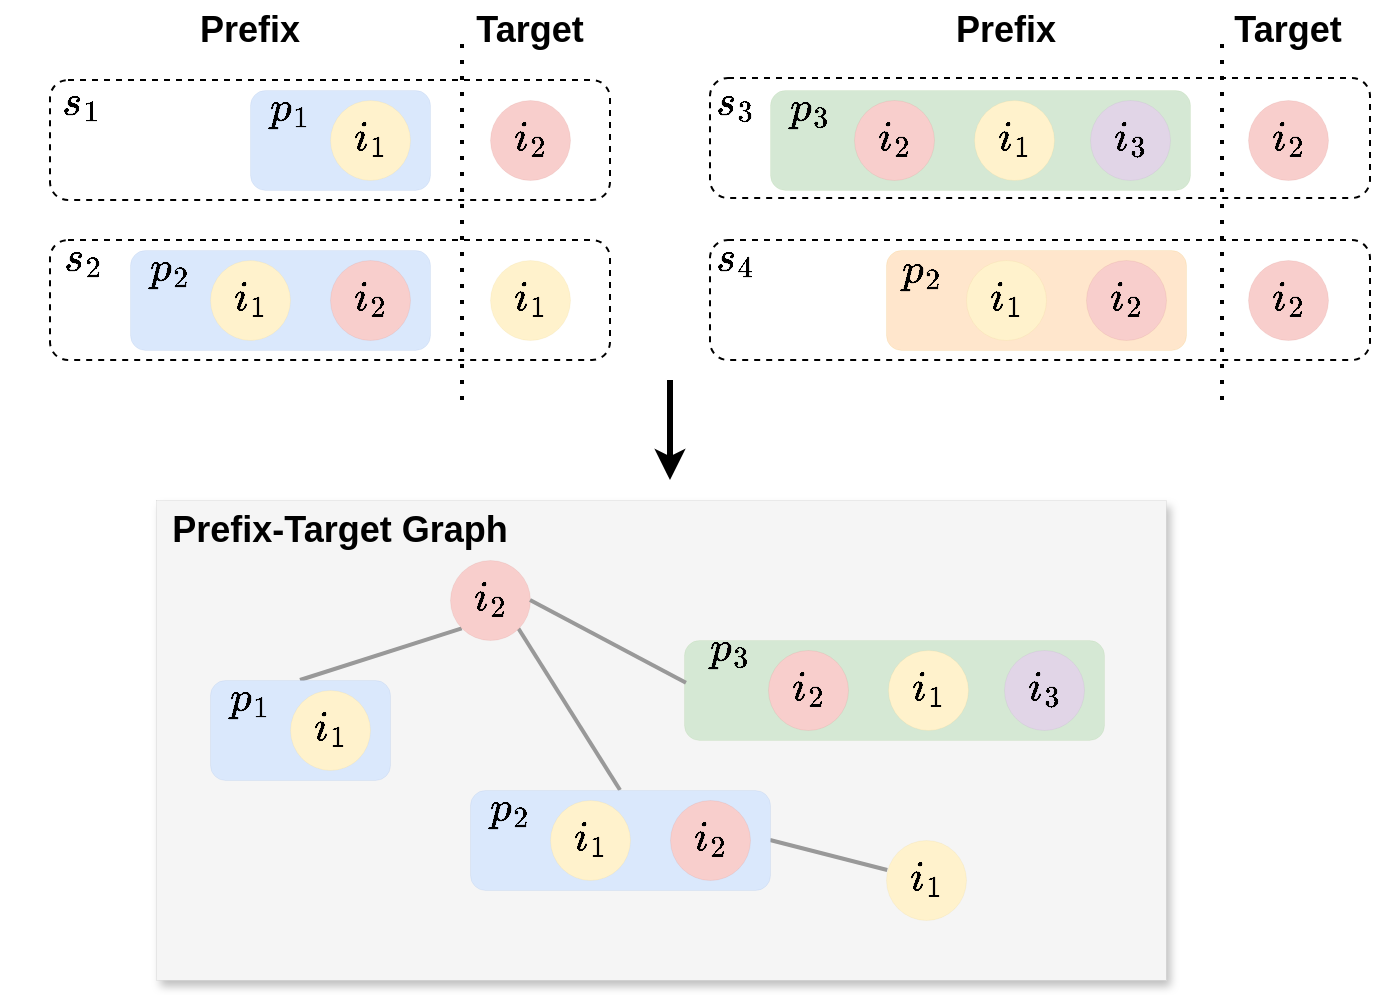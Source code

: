 <mxfile version="24.8.6">
  <diagram name="第 1 页" id="IkmMO6KevHVtfv6XxaZU">
    <mxGraphModel dx="1554" dy="827" grid="1" gridSize="10" guides="1" tooltips="1" connect="1" arrows="1" fold="1" page="1" pageScale="1" pageWidth="827" pageHeight="1169" math="1" shadow="0">
      <root>
        <mxCell id="0" />
        <mxCell id="1" parent="0" />
        <mxCell id="avWhvrWlLQZWeO5Rh4e9-57" value="" style="rounded=0;whiteSpace=wrap;html=1;fillColor=#f5f5f5;fontColor=#333333;strokeColor=#666666;strokeWidth=0;shadow=1;" vertex="1" parent="1">
          <mxGeometry x="173" y="640" width="505" height="240" as="geometry" />
        </mxCell>
        <mxCell id="avWhvrWlLQZWeO5Rh4e9-28" value="" style="rounded=1;whiteSpace=wrap;html=1;dashed=1;" vertex="1" parent="1">
          <mxGeometry x="450" y="429" width="330" height="60" as="geometry" />
        </mxCell>
        <mxCell id="avWhvrWlLQZWeO5Rh4e9-27" value="" style="rounded=1;whiteSpace=wrap;html=1;dashed=1;" vertex="1" parent="1">
          <mxGeometry x="450" y="510" width="330" height="60" as="geometry" />
        </mxCell>
        <mxCell id="avWhvrWlLQZWeO5Rh4e9-13" value="" style="rounded=1;whiteSpace=wrap;html=1;dashed=1;" vertex="1" parent="1">
          <mxGeometry x="120" y="510" width="280" height="60" as="geometry" />
        </mxCell>
        <mxCell id="avWhvrWlLQZWeO5Rh4e9-4" value="" style="rounded=1;whiteSpace=wrap;html=1;dashed=1;" vertex="1" parent="1">
          <mxGeometry x="120" y="430" width="280" height="60" as="geometry" />
        </mxCell>
        <mxCell id="avWhvrWlLQZWeO5Rh4e9-5" value="" style="rounded=1;whiteSpace=wrap;html=1;strokeWidth=0;fillColor=#dae8fc;strokeColor=#6c8ebf;" vertex="1" parent="1">
          <mxGeometry x="220" y="435" width="90" height="50" as="geometry" />
        </mxCell>
        <mxCell id="avWhvrWlLQZWeO5Rh4e9-1" value="&lt;font style=&quot;font-size: 18px;&quot;&gt;$$i_{1}$$&lt;/font&gt;" style="ellipse;whiteSpace=wrap;html=1;aspect=fixed;strokeWidth=0;fillColor=#fff2cc;strokeColor=#d6b656;" vertex="1" parent="1">
          <mxGeometry x="260" y="440" width="40" height="40" as="geometry" />
        </mxCell>
        <mxCell id="avWhvrWlLQZWeO5Rh4e9-6" value="&lt;font style=&quot;font-size: 18px;&quot;&gt;$$p_{1}$$&lt;/font&gt;" style="text;strokeColor=none;align=center;fillColor=none;html=1;verticalAlign=middle;whiteSpace=wrap;rounded=0;" vertex="1" parent="1">
          <mxGeometry x="210" y="430" width="60" height="30" as="geometry" />
        </mxCell>
        <mxCell id="avWhvrWlLQZWeO5Rh4e9-9" value="" style="rounded=1;whiteSpace=wrap;html=1;strokeWidth=0;fillColor=#dae8fc;strokeColor=#6c8ebf;" vertex="1" parent="1">
          <mxGeometry x="160" y="515" width="150" height="50" as="geometry" />
        </mxCell>
        <mxCell id="avWhvrWlLQZWeO5Rh4e9-8" value="&lt;font style=&quot;font-size: 18px;&quot;&gt;$$i_{1}$$&lt;/font&gt;" style="ellipse;whiteSpace=wrap;html=1;aspect=fixed;strokeWidth=0;fillColor=#fff2cc;strokeColor=#d6b656;" vertex="1" parent="1">
          <mxGeometry x="200" y="520" width="40" height="40" as="geometry" />
        </mxCell>
        <mxCell id="avWhvrWlLQZWeO5Rh4e9-2" value="&lt;font style=&quot;font-size: 18px;&quot;&gt;$$i_{2}$$&lt;/font&gt;" style="ellipse;whiteSpace=wrap;html=1;aspect=fixed;strokeColor=#b85450;strokeWidth=0;align=center;verticalAlign=middle;fontFamily=Helvetica;fontSize=12;fillColor=#f8cecc;" vertex="1" parent="1">
          <mxGeometry x="260" y="520" width="40" height="40" as="geometry" />
        </mxCell>
        <mxCell id="avWhvrWlLQZWeO5Rh4e9-10" value="&lt;font style=&quot;font-size: 18px;&quot;&gt;$$p_{2}$$&lt;/font&gt;" style="text;strokeColor=none;align=center;fillColor=none;html=1;verticalAlign=middle;whiteSpace=wrap;rounded=0;" vertex="1" parent="1">
          <mxGeometry x="150" y="510" width="60" height="30" as="geometry" />
        </mxCell>
        <mxCell id="avWhvrWlLQZWeO5Rh4e9-11" value="&lt;font style=&quot;font-size: 18px;&quot;&gt;$$i_{1}$$&lt;/font&gt;" style="ellipse;whiteSpace=wrap;html=1;aspect=fixed;strokeWidth=0;fillColor=#fff2cc;strokeColor=#d6b656;" vertex="1" parent="1">
          <mxGeometry x="340" y="520" width="40" height="40" as="geometry" />
        </mxCell>
        <mxCell id="avWhvrWlLQZWeO5Rh4e9-12" value="&lt;font style=&quot;font-size: 18px;&quot;&gt;$$i_{2}$$&lt;/font&gt;" style="ellipse;whiteSpace=wrap;html=1;aspect=fixed;strokeColor=#b85450;strokeWidth=0;align=center;verticalAlign=middle;fontFamily=Helvetica;fontSize=12;fillColor=#f8cecc;" vertex="1" parent="1">
          <mxGeometry x="340" y="440" width="40" height="40" as="geometry" />
        </mxCell>
        <mxCell id="avWhvrWlLQZWeO5Rh4e9-14" value="&lt;font style=&quot;font-size: 18px;&quot;&gt;$$s_{1}$$&lt;/font&gt;" style="text;strokeColor=none;align=center;fillColor=none;html=1;verticalAlign=middle;whiteSpace=wrap;rounded=0;" vertex="1" parent="1">
          <mxGeometry x="106" y="427" width="60" height="30" as="geometry" />
        </mxCell>
        <mxCell id="avWhvrWlLQZWeO5Rh4e9-15" value="&lt;font style=&quot;font-size: 18px;&quot;&gt;$$s_{2}$$&lt;/font&gt;" style="text;strokeColor=none;align=center;fillColor=none;html=1;verticalAlign=middle;whiteSpace=wrap;rounded=0;" vertex="1" parent="1">
          <mxGeometry x="107" y="505" width="60" height="30" as="geometry" />
        </mxCell>
        <mxCell id="avWhvrWlLQZWeO5Rh4e9-16" value="" style="rounded=1;whiteSpace=wrap;html=1;strokeWidth=0;fillColor=#d5e8d4;strokeColor=#82b366;" vertex="1" parent="1">
          <mxGeometry x="480" y="435" width="210" height="50" as="geometry" />
        </mxCell>
        <mxCell id="avWhvrWlLQZWeO5Rh4e9-17" value="&lt;font style=&quot;font-size: 18px;&quot;&gt;$$i_{1}$$&lt;/font&gt;" style="ellipse;whiteSpace=wrap;html=1;aspect=fixed;strokeWidth=0;fillColor=#fff2cc;strokeColor=#d6b656;" vertex="1" parent="1">
          <mxGeometry x="582" y="440" width="40" height="40" as="geometry" />
        </mxCell>
        <mxCell id="avWhvrWlLQZWeO5Rh4e9-18" value="&lt;font style=&quot;font-size: 18px;&quot;&gt;$$i_{2}$$&lt;/font&gt;" style="ellipse;whiteSpace=wrap;html=1;aspect=fixed;strokeColor=#b85450;strokeWidth=0;align=center;verticalAlign=middle;fontFamily=Helvetica;fontSize=12;fillColor=#f8cecc;" vertex="1" parent="1">
          <mxGeometry x="522" y="440" width="40" height="40" as="geometry" />
        </mxCell>
        <mxCell id="avWhvrWlLQZWeO5Rh4e9-19" value="&lt;font style=&quot;font-size: 18px;&quot;&gt;$$p_{3}$$&lt;/font&gt;" style="text;strokeColor=none;align=center;fillColor=none;html=1;verticalAlign=middle;whiteSpace=wrap;rounded=0;" vertex="1" parent="1">
          <mxGeometry x="470" y="430" width="60" height="30" as="geometry" />
        </mxCell>
        <mxCell id="avWhvrWlLQZWeO5Rh4e9-3" value="&lt;font style=&quot;font-size: 18px;&quot;&gt;$$i_{3}$$&lt;/font&gt;" style="ellipse;whiteSpace=wrap;html=1;aspect=fixed;strokeColor=#9673a6;strokeWidth=0;align=center;verticalAlign=middle;fontFamily=Helvetica;fontSize=12;fillColor=#e1d5e7;" vertex="1" parent="1">
          <mxGeometry x="640" y="440" width="40" height="40" as="geometry" />
        </mxCell>
        <mxCell id="avWhvrWlLQZWeO5Rh4e9-21" value="" style="rounded=1;whiteSpace=wrap;html=1;strokeWidth=0;fillColor=#ffe6cc;strokeColor=#d79b00;" vertex="1" parent="1">
          <mxGeometry x="538" y="515" width="150" height="50" as="geometry" />
        </mxCell>
        <mxCell id="avWhvrWlLQZWeO5Rh4e9-22" value="&lt;font style=&quot;font-size: 18px;&quot;&gt;$$i_{1}$$&lt;/font&gt;" style="ellipse;whiteSpace=wrap;html=1;aspect=fixed;strokeWidth=0;fillColor=#fff2cc;strokeColor=#d6b656;" vertex="1" parent="1">
          <mxGeometry x="578" y="520" width="40" height="40" as="geometry" />
        </mxCell>
        <mxCell id="avWhvrWlLQZWeO5Rh4e9-23" value="&lt;font style=&quot;font-size: 18px;&quot;&gt;$$i_{2}$$&lt;/font&gt;" style="ellipse;whiteSpace=wrap;html=1;aspect=fixed;strokeColor=#b85450;strokeWidth=0;align=center;verticalAlign=middle;fontFamily=Helvetica;fontSize=12;fillColor=#f8cecc;" vertex="1" parent="1">
          <mxGeometry x="638" y="520" width="40" height="40" as="geometry" />
        </mxCell>
        <mxCell id="avWhvrWlLQZWeO5Rh4e9-24" value="&lt;font style=&quot;font-size: 18px;&quot;&gt;$$p_{2}$$&lt;/font&gt;" style="text;strokeColor=none;align=center;fillColor=none;html=1;verticalAlign=middle;whiteSpace=wrap;rounded=0;" vertex="1" parent="1">
          <mxGeometry x="526" y="511" width="60" height="30" as="geometry" />
        </mxCell>
        <mxCell id="avWhvrWlLQZWeO5Rh4e9-25" value="&lt;font style=&quot;font-size: 18px;&quot;&gt;$$i_{2}$$&lt;/font&gt;" style="ellipse;whiteSpace=wrap;html=1;aspect=fixed;strokeColor=#b85450;strokeWidth=0;align=center;verticalAlign=middle;fontFamily=Helvetica;fontSize=12;fillColor=#f8cecc;" vertex="1" parent="1">
          <mxGeometry x="719" y="440" width="40" height="40" as="geometry" />
        </mxCell>
        <mxCell id="avWhvrWlLQZWeO5Rh4e9-26" value="&lt;font style=&quot;font-size: 18px;&quot;&gt;$$i_{2}$$&lt;/font&gt;" style="ellipse;whiteSpace=wrap;html=1;aspect=fixed;strokeColor=#b85450;strokeWidth=0;align=center;verticalAlign=middle;fontFamily=Helvetica;fontSize=12;fillColor=#f8cecc;" vertex="1" parent="1">
          <mxGeometry x="719" y="520" width="40" height="40" as="geometry" />
        </mxCell>
        <mxCell id="avWhvrWlLQZWeO5Rh4e9-29" value="&lt;font style=&quot;font-size: 18px;&quot;&gt;$$s_{3}$$&lt;/font&gt;" style="text;strokeColor=none;align=center;fillColor=none;html=1;verticalAlign=middle;whiteSpace=wrap;rounded=0;" vertex="1" parent="1">
          <mxGeometry x="433" y="427" width="60" height="30" as="geometry" />
        </mxCell>
        <mxCell id="avWhvrWlLQZWeO5Rh4e9-30" value="&lt;font style=&quot;font-size: 18px;&quot;&gt;$$s_{4}$$&lt;/font&gt;" style="text;strokeColor=none;align=center;fillColor=none;html=1;verticalAlign=middle;whiteSpace=wrap;rounded=0;" vertex="1" parent="1">
          <mxGeometry x="433" y="505" width="60" height="30" as="geometry" />
        </mxCell>
        <mxCell id="avWhvrWlLQZWeO5Rh4e9-31" value="" style="endArrow=none;dashed=1;html=1;dashPattern=1 3;strokeWidth=2;rounded=0;" edge="1" parent="1">
          <mxGeometry width="50" height="50" relative="1" as="geometry">
            <mxPoint x="326" y="590" as="sourcePoint" />
            <mxPoint x="326" y="410" as="targetPoint" />
          </mxGeometry>
        </mxCell>
        <mxCell id="avWhvrWlLQZWeO5Rh4e9-32" value="&lt;font style=&quot;font-size: 18px;&quot;&gt;&lt;b&gt;Prefix&lt;/b&gt;&lt;/font&gt;" style="text;strokeColor=none;align=center;fillColor=none;html=1;verticalAlign=middle;whiteSpace=wrap;rounded=0;" vertex="1" parent="1">
          <mxGeometry x="190" y="390" width="60" height="30" as="geometry" />
        </mxCell>
        <mxCell id="avWhvrWlLQZWeO5Rh4e9-33" value="&lt;font style=&quot;font-size: 18px;&quot;&gt;&lt;b&gt;Target&lt;/b&gt;&lt;/font&gt;" style="text;strokeColor=none;align=center;fillColor=none;html=1;verticalAlign=middle;whiteSpace=wrap;rounded=0;" vertex="1" parent="1">
          <mxGeometry x="330" y="390" width="60" height="30" as="geometry" />
        </mxCell>
        <mxCell id="avWhvrWlLQZWeO5Rh4e9-34" value="&lt;font style=&quot;font-size: 18px;&quot;&gt;&lt;b&gt;Prefix&lt;/b&gt;&lt;/font&gt;" style="text;strokeColor=none;align=center;fillColor=none;html=1;verticalAlign=middle;whiteSpace=wrap;rounded=0;" vertex="1" parent="1">
          <mxGeometry x="568" y="390" width="60" height="30" as="geometry" />
        </mxCell>
        <mxCell id="avWhvrWlLQZWeO5Rh4e9-35" value="&lt;font style=&quot;font-size: 18px;&quot;&gt;&lt;b&gt;Target&lt;/b&gt;&lt;/font&gt;" style="text;strokeColor=none;align=center;fillColor=none;html=1;verticalAlign=middle;whiteSpace=wrap;rounded=0;" vertex="1" parent="1">
          <mxGeometry x="709" y="390" width="60" height="30" as="geometry" />
        </mxCell>
        <mxCell id="avWhvrWlLQZWeO5Rh4e9-36" value="" style="endArrow=none;dashed=1;html=1;rounded=0;dashPattern=1 3;strokeColor=default;strokeWidth=2;align=center;verticalAlign=middle;fontFamily=Helvetica;fontSize=11;fontColor=default;labelBackgroundColor=default;" edge="1" parent="1">
          <mxGeometry width="50" height="50" relative="1" as="geometry">
            <mxPoint x="706" y="590" as="sourcePoint" />
            <mxPoint x="706" y="410" as="targetPoint" />
          </mxGeometry>
        </mxCell>
        <mxCell id="avWhvrWlLQZWeO5Rh4e9-38" value="" style="edgeStyle=none;orthogonalLoop=1;jettySize=auto;html=1;rounded=0;strokeWidth=3;" edge="1" parent="1">
          <mxGeometry width="80" relative="1" as="geometry">
            <mxPoint x="430" y="580" as="sourcePoint" />
            <mxPoint x="430" y="630" as="targetPoint" />
            <Array as="points" />
          </mxGeometry>
        </mxCell>
        <mxCell id="avWhvrWlLQZWeO5Rh4e9-53" style="rounded=0;orthogonalLoop=1;jettySize=auto;html=1;exitX=0;exitY=1;exitDx=0;exitDy=0;entryX=0.5;entryY=0;entryDx=0;entryDy=0;startArrow=none;startFill=0;endArrow=none;endFill=0;strokeWidth=2;strokeColor=#999999;" edge="1" parent="1" source="avWhvrWlLQZWeO5Rh4e9-39" target="avWhvrWlLQZWeO5Rh4e9-50">
          <mxGeometry relative="1" as="geometry" />
        </mxCell>
        <mxCell id="avWhvrWlLQZWeO5Rh4e9-55" style="rounded=0;orthogonalLoop=1;jettySize=auto;html=1;exitX=1;exitY=1;exitDx=0;exitDy=0;entryX=0.5;entryY=0;entryDx=0;entryDy=0;strokeColor=#999999;strokeWidth=2;align=center;verticalAlign=middle;fontFamily=Helvetica;fontSize=11;fontColor=default;labelBackgroundColor=default;startArrow=none;startFill=0;endArrow=none;endFill=0;" edge="1" parent="1" source="avWhvrWlLQZWeO5Rh4e9-39" target="avWhvrWlLQZWeO5Rh4e9-45">
          <mxGeometry relative="1" as="geometry" />
        </mxCell>
        <mxCell id="avWhvrWlLQZWeO5Rh4e9-39" value="&lt;font style=&quot;font-size: 18px;&quot;&gt;$$i_{2}$$&lt;/font&gt;" style="ellipse;whiteSpace=wrap;html=1;aspect=fixed;strokeColor=#b85450;strokeWidth=0;align=center;verticalAlign=middle;fontFamily=Helvetica;fontSize=12;fillColor=#f8cecc;" vertex="1" parent="1">
          <mxGeometry x="320" y="670" width="40" height="40" as="geometry" />
        </mxCell>
        <mxCell id="avWhvrWlLQZWeO5Rh4e9-40" value="" style="rounded=1;whiteSpace=wrap;html=1;strokeWidth=0;fillColor=#d5e8d4;strokeColor=#82b366;" vertex="1" parent="1">
          <mxGeometry x="437" y="710" width="210" height="50" as="geometry" />
        </mxCell>
        <mxCell id="avWhvrWlLQZWeO5Rh4e9-41" value="&lt;font style=&quot;font-size: 18px;&quot;&gt;$$i_{1}$$&lt;/font&gt;" style="ellipse;whiteSpace=wrap;html=1;aspect=fixed;strokeWidth=0;fillColor=#fff2cc;strokeColor=#d6b656;" vertex="1" parent="1">
          <mxGeometry x="539" y="715" width="40" height="40" as="geometry" />
        </mxCell>
        <mxCell id="avWhvrWlLQZWeO5Rh4e9-42" value="&lt;font style=&quot;font-size: 18px;&quot;&gt;$$i_{2}$$&lt;/font&gt;" style="ellipse;whiteSpace=wrap;html=1;aspect=fixed;strokeColor=#b85450;strokeWidth=0;align=center;verticalAlign=middle;fontFamily=Helvetica;fontSize=12;fillColor=#f8cecc;" vertex="1" parent="1">
          <mxGeometry x="479" y="715" width="40" height="40" as="geometry" />
        </mxCell>
        <mxCell id="avWhvrWlLQZWeO5Rh4e9-43" value="&lt;font style=&quot;font-size: 18px;&quot;&gt;$$i_{3}$$&lt;/font&gt;" style="ellipse;whiteSpace=wrap;html=1;aspect=fixed;strokeColor=#9673a6;strokeWidth=0;align=center;verticalAlign=middle;fontFamily=Helvetica;fontSize=12;fillColor=#e1d5e7;" vertex="1" parent="1">
          <mxGeometry x="597" y="715" width="40" height="40" as="geometry" />
        </mxCell>
        <mxCell id="avWhvrWlLQZWeO5Rh4e9-44" value="&lt;font style=&quot;font-size: 18px;&quot;&gt;$$p_{3}$$&lt;/font&gt;" style="text;strokeColor=none;align=center;fillColor=none;html=1;verticalAlign=middle;whiteSpace=wrap;rounded=0;" vertex="1" parent="1">
          <mxGeometry x="430" y="700" width="60" height="30" as="geometry" />
        </mxCell>
        <mxCell id="avWhvrWlLQZWeO5Rh4e9-56" style="rounded=0;orthogonalLoop=1;jettySize=auto;html=1;exitX=1;exitY=0.5;exitDx=0;exitDy=0;strokeColor=#999999;strokeWidth=2;align=center;verticalAlign=middle;fontFamily=Helvetica;fontSize=11;fontColor=default;labelBackgroundColor=default;startArrow=none;startFill=0;endArrow=none;endFill=0;" edge="1" parent="1" source="avWhvrWlLQZWeO5Rh4e9-45" target="avWhvrWlLQZWeO5Rh4e9-49">
          <mxGeometry relative="1" as="geometry" />
        </mxCell>
        <mxCell id="avWhvrWlLQZWeO5Rh4e9-45" value="" style="rounded=1;whiteSpace=wrap;html=1;strokeWidth=0;fillColor=#dae8fc;strokeColor=#6c8ebf;" vertex="1" parent="1">
          <mxGeometry x="330" y="785" width="150" height="50" as="geometry" />
        </mxCell>
        <mxCell id="avWhvrWlLQZWeO5Rh4e9-46" value="&lt;font style=&quot;font-size: 18px;&quot;&gt;$$i_{1}$$&lt;/font&gt;" style="ellipse;whiteSpace=wrap;html=1;aspect=fixed;strokeWidth=0;fillColor=#fff2cc;strokeColor=#d6b656;" vertex="1" parent="1">
          <mxGeometry x="370" y="790" width="40" height="40" as="geometry" />
        </mxCell>
        <mxCell id="avWhvrWlLQZWeO5Rh4e9-47" value="&lt;font style=&quot;font-size: 18px;&quot;&gt;$$i_{2}$$&lt;/font&gt;" style="ellipse;whiteSpace=wrap;html=1;aspect=fixed;strokeColor=#b85450;strokeWidth=0;align=center;verticalAlign=middle;fontFamily=Helvetica;fontSize=12;fillColor=#f8cecc;" vertex="1" parent="1">
          <mxGeometry x="430" y="790" width="40" height="40" as="geometry" />
        </mxCell>
        <mxCell id="avWhvrWlLQZWeO5Rh4e9-48" value="&lt;font style=&quot;font-size: 18px;&quot;&gt;$$p_{2}$$&lt;/font&gt;" style="text;strokeColor=none;align=center;fillColor=none;html=1;verticalAlign=middle;whiteSpace=wrap;rounded=0;" vertex="1" parent="1">
          <mxGeometry x="320" y="780" width="60" height="30" as="geometry" />
        </mxCell>
        <mxCell id="avWhvrWlLQZWeO5Rh4e9-49" value="&lt;font style=&quot;font-size: 18px;&quot;&gt;$$i_{1}$$&lt;/font&gt;" style="ellipse;whiteSpace=wrap;html=1;aspect=fixed;strokeWidth=0;fillColor=#fff2cc;strokeColor=#d6b656;" vertex="1" parent="1">
          <mxGeometry x="538" y="810" width="40" height="40" as="geometry" />
        </mxCell>
        <mxCell id="avWhvrWlLQZWeO5Rh4e9-50" value="" style="rounded=1;whiteSpace=wrap;html=1;strokeWidth=0;fillColor=#dae8fc;strokeColor=#6c8ebf;" vertex="1" parent="1">
          <mxGeometry x="200" y="730" width="90" height="50" as="geometry" />
        </mxCell>
        <mxCell id="avWhvrWlLQZWeO5Rh4e9-51" value="&lt;font style=&quot;font-size: 18px;&quot;&gt;$$i_{1}$$&lt;/font&gt;" style="ellipse;whiteSpace=wrap;html=1;aspect=fixed;strokeWidth=0;fillColor=#fff2cc;strokeColor=#d6b656;" vertex="1" parent="1">
          <mxGeometry x="240" y="735" width="40" height="40" as="geometry" />
        </mxCell>
        <mxCell id="avWhvrWlLQZWeO5Rh4e9-52" value="&lt;font style=&quot;font-size: 18px;&quot;&gt;$$p_{1}$$&lt;/font&gt;" style="text;strokeColor=none;align=center;fillColor=none;html=1;verticalAlign=middle;whiteSpace=wrap;rounded=0;" vertex="1" parent="1">
          <mxGeometry x="190" y="725" width="60" height="30" as="geometry" />
        </mxCell>
        <mxCell id="avWhvrWlLQZWeO5Rh4e9-54" style="rounded=0;orthogonalLoop=1;jettySize=auto;html=1;exitX=1;exitY=0.5;exitDx=0;exitDy=0;entryX=0.133;entryY=1.047;entryDx=0;entryDy=0;entryPerimeter=0;strokeColor=#999999;strokeWidth=2;align=center;verticalAlign=middle;fontFamily=Helvetica;fontSize=11;fontColor=default;labelBackgroundColor=default;startArrow=none;startFill=0;endArrow=none;endFill=0;" edge="1" parent="1" source="avWhvrWlLQZWeO5Rh4e9-39" target="avWhvrWlLQZWeO5Rh4e9-44">
          <mxGeometry relative="1" as="geometry" />
        </mxCell>
        <mxCell id="avWhvrWlLQZWeO5Rh4e9-58" value="&lt;font style=&quot;font-size: 18px;&quot;&gt;&lt;b&gt;Prefix-Target Graph&lt;/b&gt;&lt;/font&gt;" style="text;strokeColor=none;align=center;fillColor=none;html=1;verticalAlign=middle;whiteSpace=wrap;rounded=0;" vertex="1" parent="1">
          <mxGeometry x="175" y="640" width="180" height="30" as="geometry" />
        </mxCell>
      </root>
    </mxGraphModel>
  </diagram>
</mxfile>

